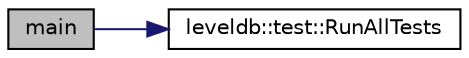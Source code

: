 digraph "main"
{
  edge [fontname="Helvetica",fontsize="10",labelfontname="Helvetica",labelfontsize="10"];
  node [fontname="Helvetica",fontsize="10",shape=record];
  rankdir="LR";
  Node1 [label="main",height=0.2,width=0.4,color="black", fillcolor="grey75", style="filled" fontcolor="black"];
  Node1 -> Node2 [color="midnightblue",fontsize="10",style="solid",fontname="Helvetica"];
  Node2 [label="leveldb::test::RunAllTests",height=0.2,width=0.4,color="black", fillcolor="white", style="filled",URL="$namespaceleveldb_1_1test.html#a3329162c54a0bff42d41c2ac86b2580a"];
}
